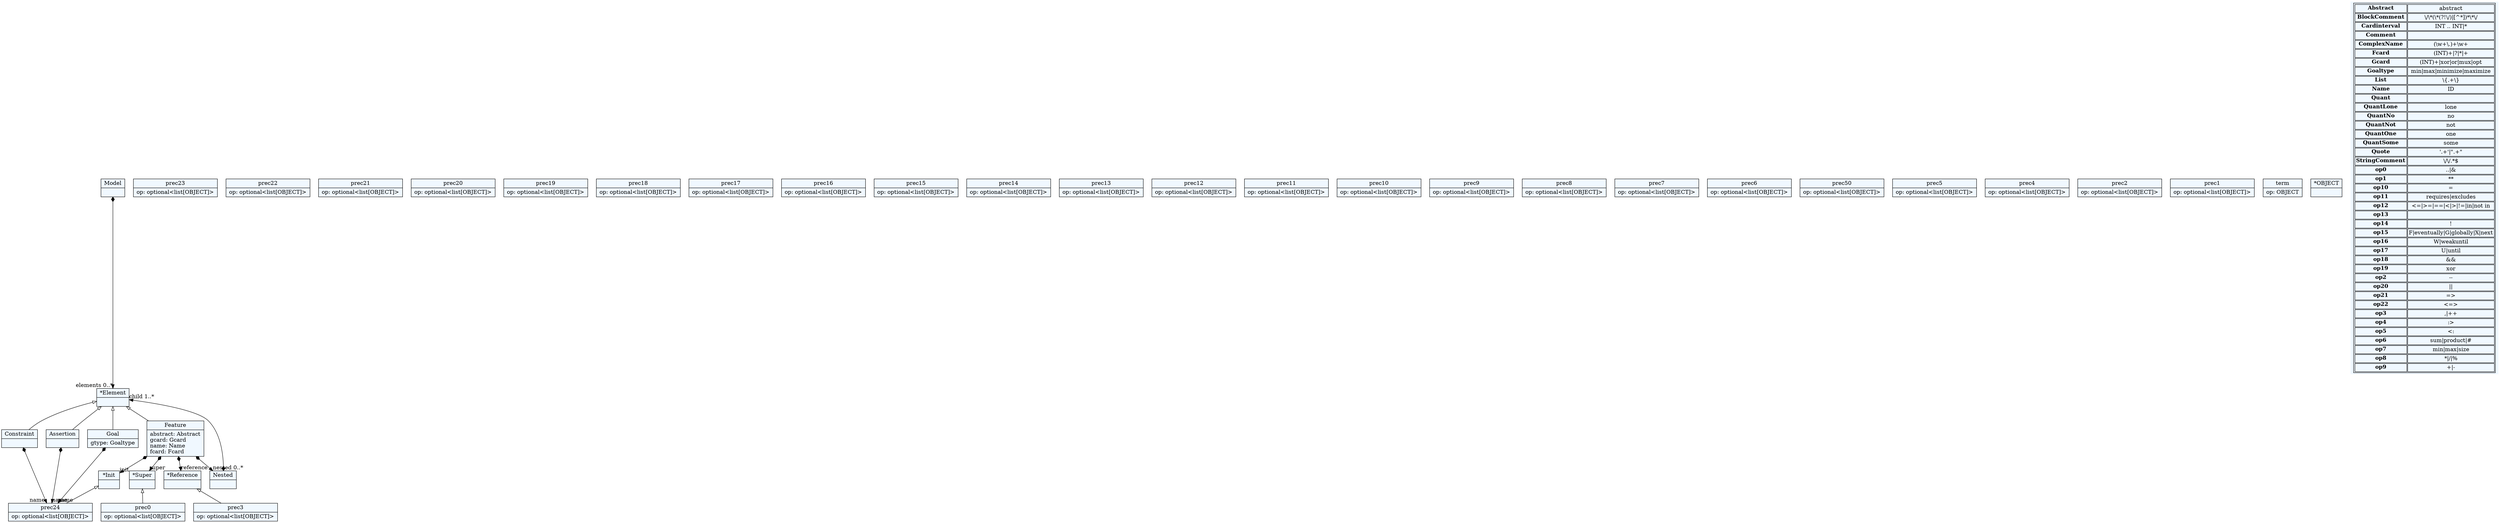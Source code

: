
    digraph textX {
    fontname = "Bitstream Vera Sans"
    fontsize = 8
    node[
        shape=record,
        style=filled,
        fillcolor=aliceblue
    ]
    nodesep = 0.3
    edge[dir=black,arrowtail=empty]


140292355394176[ label="{Model|}"]

140292355462448[ label="{*Element|}"]

140292355652960[ label="{Constraint|}"]

140292355659088[ label="{Assertion|}"]

140292355665216[ label="{Goal|gtype: Goaltype\l}"]

140292355657088[ label="{Feature|abstract: Abstract\lgcard: Gcard\lname: Name\lfcard: Fcard\l}"]

140292355737424[ label="{*Super|}"]

140292355742960[ label="{*Reference|}"]

140292355748496[ label="{*Init|}"]

140292355754032[ label="{Nested|}"]

54925296[ label="{prec24|op: optional\<list[OBJECT]\>\l}"]

54926240[ label="{prec23|op: optional\<list[OBJECT]\>\l}"]

54927184[ label="{prec22|op: optional\<list[OBJECT]\>\l}"]

54928128[ label="{prec21|op: optional\<list[OBJECT]\>\l}"]

54929072[ label="{prec20|op: optional\<list[OBJECT]\>\l}"]

54930016[ label="{prec19|op: optional\<list[OBJECT]\>\l}"]

54930960[ label="{prec18|op: optional\<list[OBJECT]\>\l}"]

54931904[ label="{prec17|op: optional\<list[OBJECT]\>\l}"]

54932848[ label="{prec16|op: optional\<list[OBJECT]\>\l}"]

54933792[ label="{prec15|op: optional\<list[OBJECT]\>\l}"]

53647056[ label="{prec14|op: optional\<list[OBJECT]\>\l}"]

54936960[ label="{prec13|op: optional\<list[OBJECT]\>\l}"]

54937904[ label="{prec12|op: optional\<list[OBJECT]\>\l}"]

54938848[ label="{prec11|op: optional\<list[OBJECT]\>\l}"]

54939792[ label="{prec10|op: optional\<list[OBJECT]\>\l}"]

54940736[ label="{prec9|op: optional\<list[OBJECT]\>\l}"]

54941680[ label="{prec8|op: optional\<list[OBJECT]\>\l}"]

54942624[ label="{prec7|op: optional\<list[OBJECT]\>\l}"]

54943568[ label="{prec6|op: optional\<list[OBJECT]\>\l}"]

54944512[ label="{prec50|op: optional\<list[OBJECT]\>\l}"]

54945456[ label="{prec5|op: optional\<list[OBJECT]\>\l}"]

54946400[ label="{prec4|op: optional\<list[OBJECT]\>\l}"]

54948464[ label="{prec3|op: optional\<list[OBJECT]\>\l}"]

54949408[ label="{prec2|op: optional\<list[OBJECT]\>\l}"]

54950352[ label="{prec1|op: optional\<list[OBJECT]\>\l}"]

54951296[ label="{prec0|op: optional\<list[OBJECT]\>\l}"]

54952240[ label="{term|op: OBJECT\l}"]



140292355394176 -> 140292355462448[arrowtail=diamond, dir=both, headlabel="elements 0..*"]
140292355462448 -> 140292355657088 [dir=back]
140292355462448 -> 140292355665216 [dir=back]
140292355462448 -> 140292355652960 [dir=back]
140292355462448 -> 140292355659088 [dir=back]
140292355652960 -> 54925296[arrowtail=diamond, dir=both, headlabel="name "]
140292355659088 -> 54925296[arrowtail=diamond, dir=both, headlabel="name "]
140292355665216 -> 54925296[arrowtail=diamond, dir=both, headlabel="name "]
140292355657088 -> 140292355737424[arrowtail=diamond, dir=both, headlabel="super "]
140292355657088 -> 140292355742960[arrowtail=diamond, dir=both, headlabel="reference "]
140292355657088 -> 140292355748496[arrowtail=diamond, dir=both, headlabel="init "]
140292355657088 -> 140292355754032[arrowtail=diamond, dir=both, headlabel="nested 0..*"]
140292355737424 -> 54951296 [dir=back]
140292355742960 -> 54948464 [dir=back]
140292355748496 -> 54925296 [dir=back]
140292355754032 -> 140292355462448[arrowtail=diamond, dir=both, headlabel="child 1..*"]
140292355418320[ label="{*OBJECT|}"]

140292355418320[ label="{*OBJECT|}"]

140292355418320[ label="{*OBJECT|}"]

140292355418320[ label="{*OBJECT|}"]

140292355418320[ label="{*OBJECT|}"]

140292355418320[ label="{*OBJECT|}"]

140292355418320[ label="{*OBJECT|}"]

140292355418320[ label="{*OBJECT|}"]

140292355418320[ label="{*OBJECT|}"]

140292355418320[ label="{*OBJECT|}"]

140292355418320[ label="{*OBJECT|}"]

140292355418320[ label="{*OBJECT|}"]

140292355418320[ label="{*OBJECT|}"]

140292355418320[ label="{*OBJECT|}"]

140292355418320[ label="{*OBJECT|}"]

140292355418320[ label="{*OBJECT|}"]

140292355418320[ label="{*OBJECT|}"]

140292355418320[ label="{*OBJECT|}"]

140292355418320[ label="{*OBJECT|}"]

140292355418320[ label="{*OBJECT|}"]

140292355418320[ label="{*OBJECT|}"]

140292355418320[ label="{*OBJECT|}"]

140292355418320[ label="{*OBJECT|}"]

140292355418320[ label="{*OBJECT|}"]

140292355418320[ label="{*OBJECT|}"]

140292355418320[ label="{*OBJECT|}"]

140292355418320[ label="{*OBJECT|}"]

match_rules [ shape=plaintext, label=< <table>
	<tr>
		<td><b>Abstract</b></td><td>abstract</td>
	</tr>
	<tr>
		<td><b>BlockComment</b></td><td>\/\*(\*(?!\/)|[^*])*\*\/</td>
	</tr>
	<tr>
		<td><b>Cardinterval</b></td><td>INT .. INT|*</td>
	</tr>
	<tr>
		<td><b>Comment</b></td><td></td>
	</tr>
	<tr>
		<td><b>ComplexName</b></td><td>(\w+\.)+\w+</td>
	</tr>
	<tr>
		<td><b>Fcard</b></td><td>(INT)+|?|*|+</td>
	</tr>
	<tr>
		<td><b>Gcard</b></td><td>(INT)+|xor|or|mux|opt</td>
	</tr>
	<tr>
		<td><b>Goaltype</b></td><td>min|max|minimize|maximize</td>
	</tr>
	<tr>
		<td><b>List</b></td><td>\{.+\}</td>
	</tr>
	<tr>
		<td><b>Name</b></td><td>ID</td>
	</tr>
	<tr>
		<td><b>Quant</b></td><td></td>
	</tr>
	<tr>
		<td><b>QuantLone</b></td><td>lone</td>
	</tr>
	<tr>
		<td><b>QuantNo</b></td><td>no</td>
	</tr>
	<tr>
		<td><b>QuantNot</b></td><td>not</td>
	</tr>
	<tr>
		<td><b>QuantOne</b></td><td>one</td>
	</tr>
	<tr>
		<td><b>QuantSome</b></td><td>some</td>
	</tr>
	<tr>
		<td><b>Quote</b></td><td>&#x27;.+&#x27;|&quot;.+&quot;</td>
	</tr>
	<tr>
		<td><b>StringComment</b></td><td>\/\/.*$</td>
	</tr>
	<tr>
		<td><b>op0</b></td><td>..|&amp;</td>
	</tr>
	<tr>
		<td><b>op1</b></td><td>**</td>
	</tr>
	<tr>
		<td><b>op10</b></td><td>=</td>
	</tr>
	<tr>
		<td><b>op11</b></td><td>requires|excludes</td>
	</tr>
	<tr>
		<td><b>op12</b></td><td>&lt;=|&gt;=|==|&lt;|&gt;|!=|in|not in</td>
	</tr>
	<tr>
		<td><b>op13</b></td><td></td>
	</tr>
	<tr>
		<td><b>op14</b></td><td>!</td>
	</tr>
	<tr>
		<td><b>op15</b></td><td>F|eventually|G|globally|X|next</td>
	</tr>
	<tr>
		<td><b>op16</b></td><td>W|weakuntil</td>
	</tr>
	<tr>
		<td><b>op17</b></td><td>U|until</td>
	</tr>
	<tr>
		<td><b>op18</b></td><td>&amp;&amp;</td>
	</tr>
	<tr>
		<td><b>op19</b></td><td>xor</td>
	</tr>
	<tr>
		<td><b>op2</b></td><td>--</td>
	</tr>
	<tr>
		<td><b>op20</b></td><td>||</td>
	</tr>
	<tr>
		<td><b>op21</b></td><td>=&gt;</td>
	</tr>
	<tr>
		<td><b>op22</b></td><td>&lt;=&gt;</td>
	</tr>
	<tr>
		<td><b>op3</b></td><td>,|++</td>
	</tr>
	<tr>
		<td><b>op4</b></td><td>:&gt;</td>
	</tr>
	<tr>
		<td><b>op5</b></td><td>&lt;:</td>
	</tr>
	<tr>
		<td><b>op6</b></td><td>sum|product|#</td>
	</tr>
	<tr>
		<td><b>op7</b></td><td>min|max|size</td>
	</tr>
	<tr>
		<td><b>op8</b></td><td>*|/|%</td>
	</tr>
	<tr>
		<td><b>op9</b></td><td>+|-</td>
	</tr>
</table> >]


}
